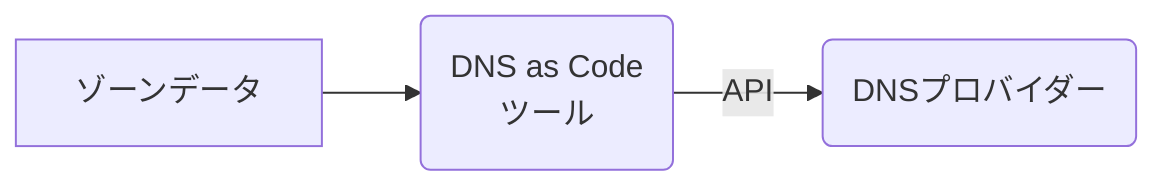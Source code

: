 flowchart LR
    zonedata["ゾーンデータ"]
    tool("DNS as Code<br>ツール")
    provider("DNSプロバイダー")
    zonedata --> tool --API--> provider